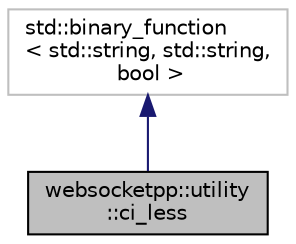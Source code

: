 digraph "websocketpp::utility::ci_less"
{
  edge [fontname="Helvetica",fontsize="10",labelfontname="Helvetica",labelfontsize="10"];
  node [fontname="Helvetica",fontsize="10",shape=record];
  Node0 [label="websocketpp::utility\l::ci_less",height=0.2,width=0.4,color="black", fillcolor="grey75", style="filled", fontcolor="black"];
  Node1 -> Node0 [dir="back",color="midnightblue",fontsize="10",style="solid",fontname="Helvetica"];
  Node1 [label="std::binary_function\l\< std::string, std::string,\l bool \>",height=0.2,width=0.4,color="grey75", fillcolor="white", style="filled"];
}
